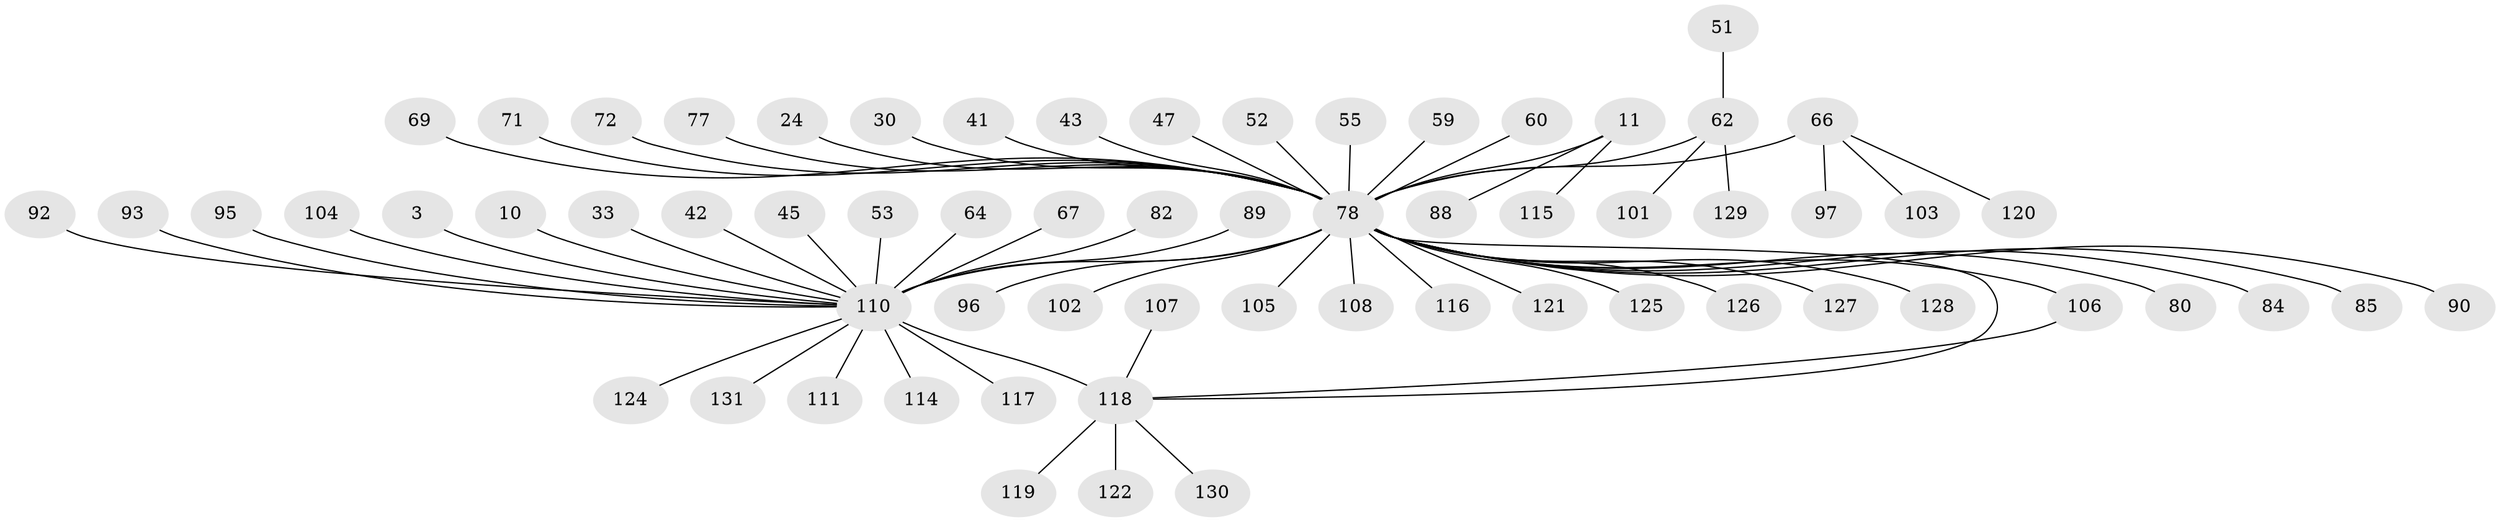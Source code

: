 // original degree distribution, {24: 0.007633587786259542, 2: 0.22900763358778625, 1: 0.5190839694656488, 7: 0.022900763358778626, 9: 0.015267175572519083, 3: 0.06870229007633588, 8: 0.007633587786259542, 5: 0.030534351145038167, 6: 0.022900763358778626, 10: 0.007633587786259542, 4: 0.05343511450381679, 11: 0.007633587786259542, 13: 0.007633587786259542}
// Generated by graph-tools (version 1.1) at 2025/47/03/09/25 04:47:59]
// undirected, 65 vertices, 66 edges
graph export_dot {
graph [start="1"]
  node [color=gray90,style=filled];
  3;
  10;
  11;
  24;
  30;
  33;
  41 [super="+27"];
  42;
  43;
  45;
  47;
  51;
  52;
  53 [super="+49"];
  55;
  59;
  60;
  62 [super="+22"];
  64;
  66 [super="+35"];
  67;
  69;
  71;
  72;
  77;
  78 [super="+37+25+70+21+58"];
  80;
  82;
  84;
  85 [super="+73"];
  88 [super="+83"];
  89;
  90;
  92;
  93;
  95;
  96;
  97;
  101;
  102;
  103;
  104 [super="+98"];
  105;
  106;
  107;
  108;
  110 [super="+29+81+100+76"];
  111;
  114;
  115;
  116;
  117;
  118 [super="+34+63+99+109+112"];
  119;
  120;
  121 [super="+36"];
  122;
  124;
  125 [super="+56"];
  126 [super="+86"];
  127 [super="+75"];
  128 [super="+79+113+123"];
  129;
  130;
  131 [super="+91"];
  3 -- 110;
  10 -- 110;
  11 -- 115;
  11 -- 78 [weight=3];
  11 -- 88;
  24 -- 78 [weight=2];
  30 -- 78;
  33 -- 110;
  41 -- 78 [weight=2];
  42 -- 110;
  43 -- 78;
  45 -- 110;
  47 -- 78;
  51 -- 62;
  52 -- 78;
  53 -- 110;
  55 -- 78;
  59 -- 78;
  60 -- 78;
  62 -- 129;
  62 -- 101;
  62 -- 78 [weight=4];
  64 -- 110;
  66 -- 78 [weight=3];
  66 -- 97;
  66 -- 103;
  66 -- 120;
  67 -- 110;
  69 -- 78;
  71 -- 78;
  72 -- 78;
  77 -- 78;
  78 -- 96 [weight=2];
  78 -- 106;
  78 -- 108;
  78 -- 105;
  78 -- 80;
  78 -- 116;
  78 -- 121;
  78 -- 110 [weight=14];
  78 -- 128;
  78 -- 126;
  78 -- 102;
  78 -- 84;
  78 -- 85;
  78 -- 118 [weight=2];
  78 -- 90;
  78 -- 125;
  78 -- 127;
  82 -- 110;
  89 -- 110;
  92 -- 110;
  93 -- 110;
  95 -- 110;
  104 -- 110;
  106 -- 118;
  107 -- 118;
  110 -- 114;
  110 -- 124;
  110 -- 131;
  110 -- 111;
  110 -- 117;
  110 -- 118 [weight=5];
  118 -- 122;
  118 -- 130;
  118 -- 119;
}
